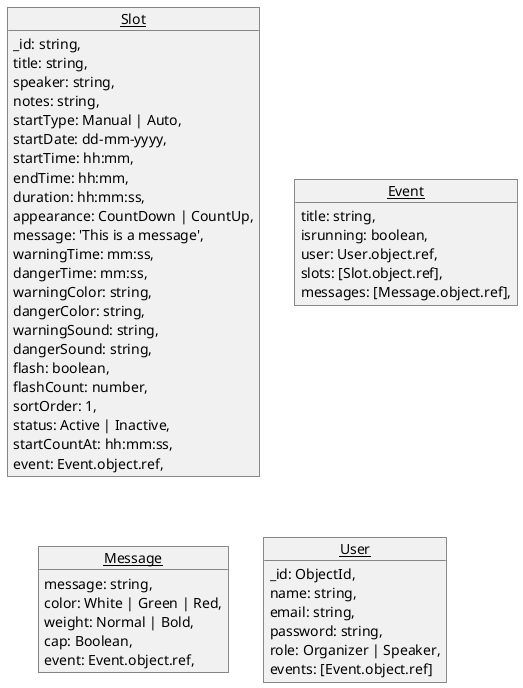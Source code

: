 @startuml Pitchtrack

skinparam style strictuml
skinparam DefaultFontName Arial

object Slot {
  _id: string,
  title: string,
  speaker: string,
  notes: string,
  startType: Manual | Auto,
  startDate: dd-mm-yyyy,
  startTime: hh:mm,
  endTime: hh:mm,
  duration: hh:mm:ss,
  appearance: CountDown | CountUp,
  message: 'This is a message',
  warningTime: mm:ss,
  dangerTime: mm:ss,
  warningColor: string,
  dangerColor: string,
  warningSound: string,
  dangerSound: string,
  flash: boolean,
  flashCount: number,
  sortOrder: 1,
  status: Active | Inactive,
  startCountAt: hh:mm:ss,
  event: Event.object.ref,
}

object Event {
  title: string,
  isrunning: boolean,
  user: User.object.ref,
  slots: [Slot.object.ref],
  messages: [Message.object.ref],
}

object Message {
  message: string,
  color: White | Green | Red,
  weight: Normal | Bold,
  cap: Boolean,
  event: Event.object.ref,
}

object User {
  _id: ObjectId,
  name: string,
  email: string,
  password: string,
  role: Organizer | Speaker,
  events: [Event.object.ref]
}

@enduml